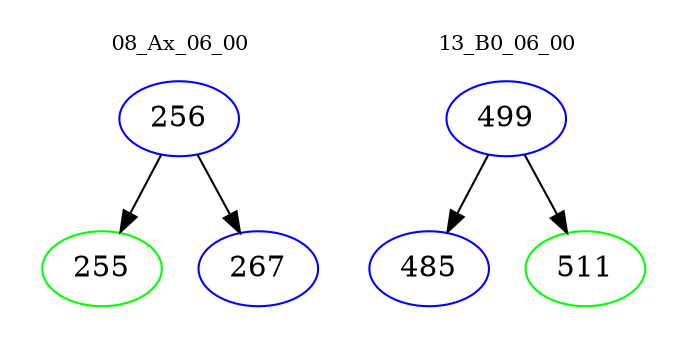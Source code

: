 digraph{
subgraph cluster_0 {
color = white
label = "08_Ax_06_00";
fontsize=10;
T0_256 [label="256", color="blue"]
T0_256 -> T0_255 [color="black"]
T0_255 [label="255", color="green"]
T0_256 -> T0_267 [color="black"]
T0_267 [label="267", color="blue"]
}
subgraph cluster_1 {
color = white
label = "13_B0_06_00";
fontsize=10;
T1_499 [label="499", color="blue"]
T1_499 -> T1_485 [color="black"]
T1_485 [label="485", color="blue"]
T1_499 -> T1_511 [color="black"]
T1_511 [label="511", color="green"]
}
}
